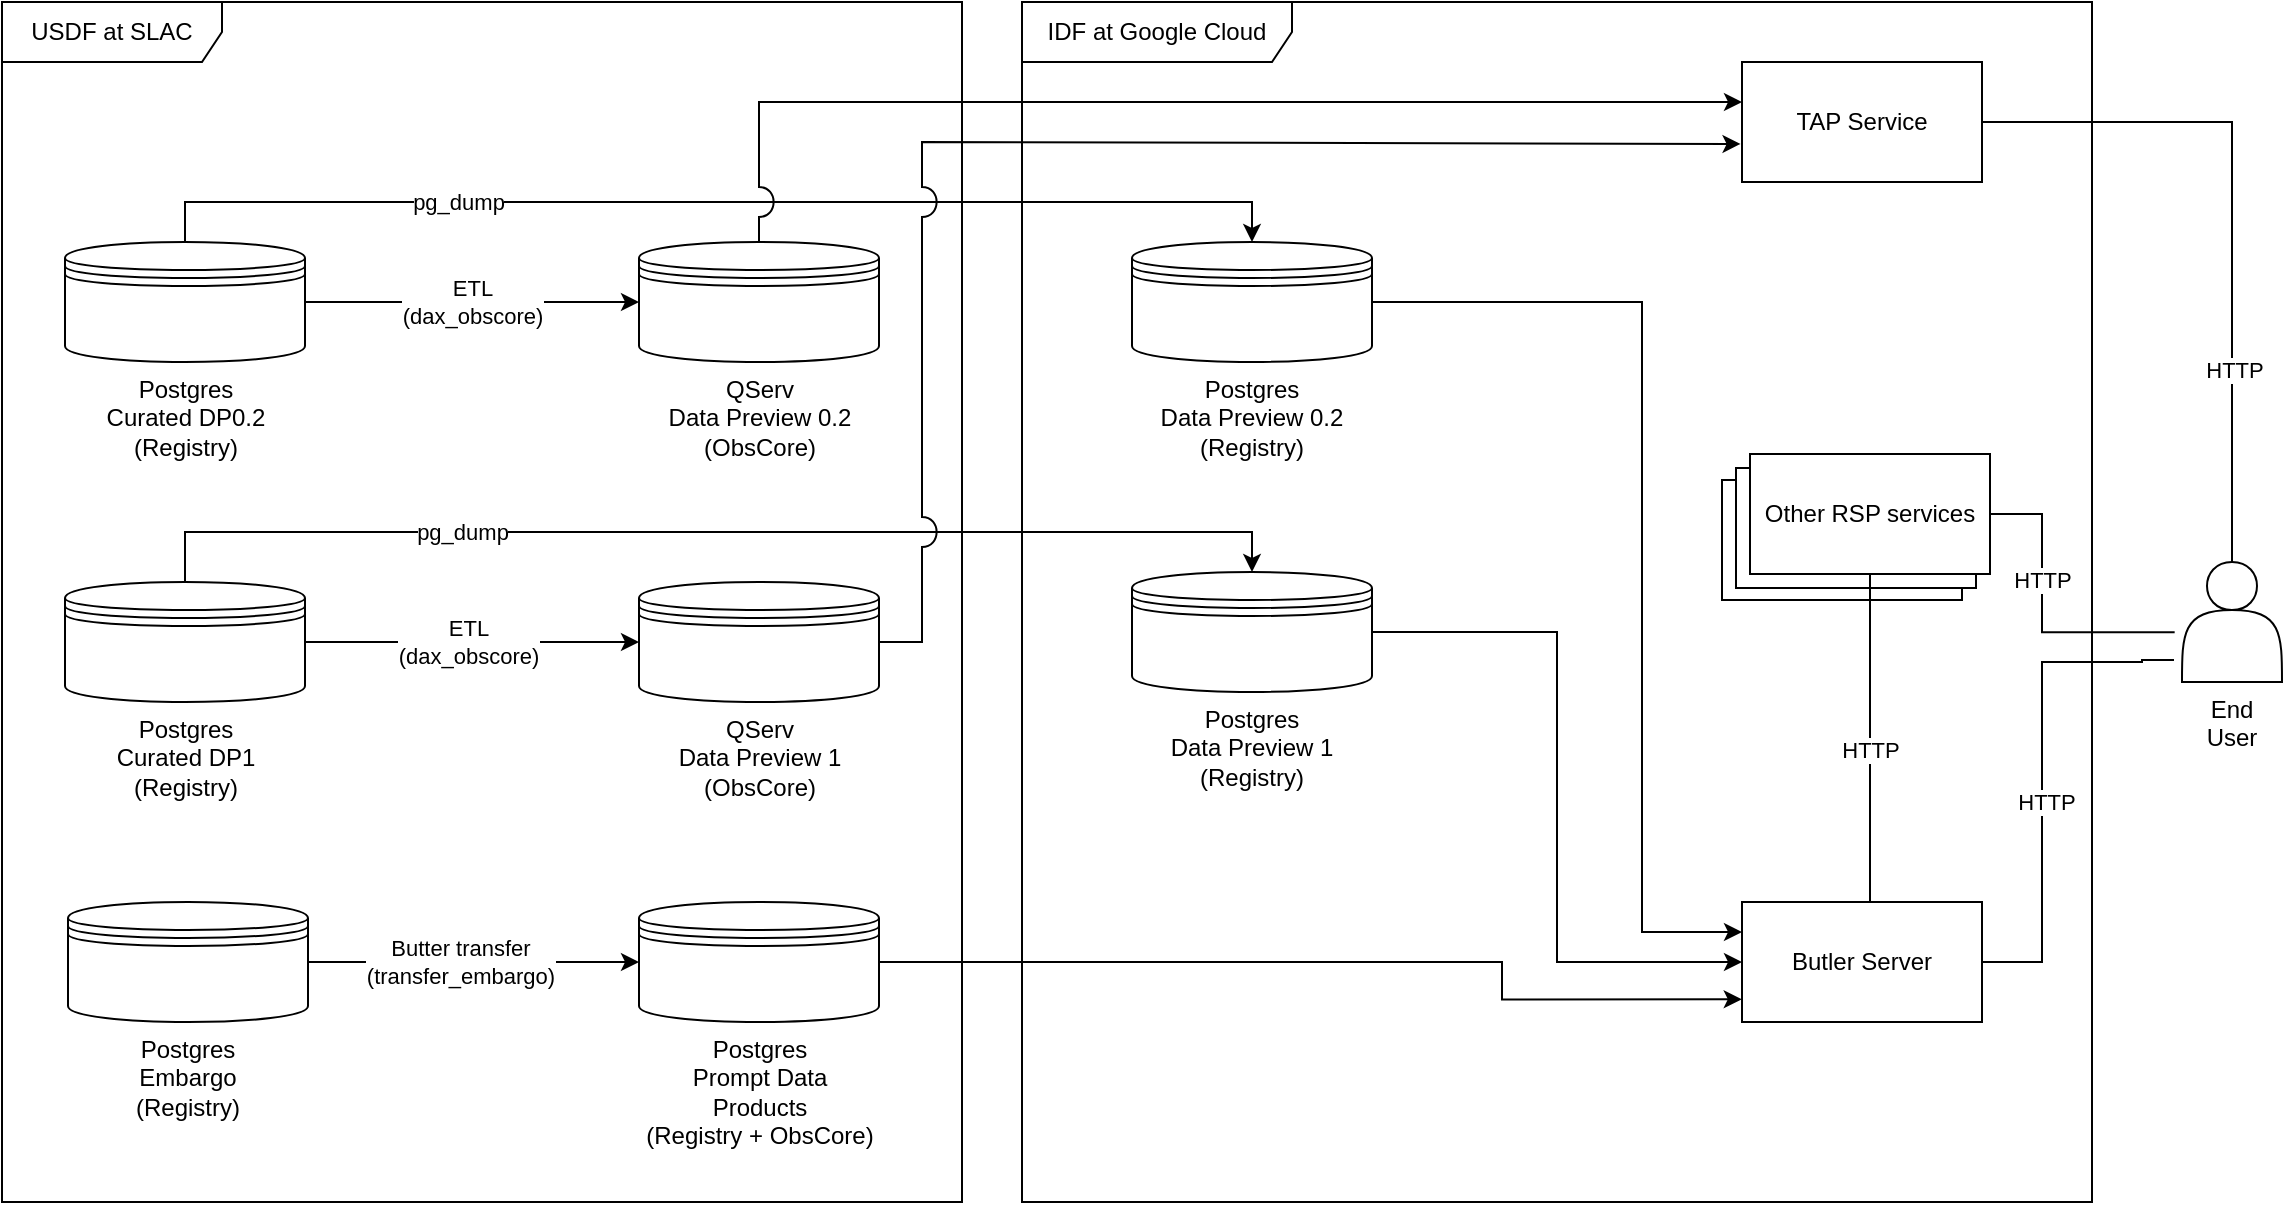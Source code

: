 <mxfile version="24.7.10">
  <diagram name="Page-1" id="g7Ma_bt6NdXgEJ_khHph">
    <mxGraphModel grid="1" page="1" gridSize="10" guides="1" tooltips="1" connect="1" arrows="1" fold="1" pageScale="1.4" pageWidth="850" pageHeight="1100" math="0" shadow="0">
      <root>
        <mxCell id="0" />
        <mxCell id="1" parent="0" />
        <mxCell id="FW5zcCrRFPeb0orKwMQ3-11" value="&lt;div&gt;QServ&lt;/div&gt;&lt;div&gt;Data Preview 0.2&lt;/div&gt;&lt;div&gt;(ObsCore)&lt;br&gt;&lt;/div&gt;" style="shape=datastore;whiteSpace=wrap;html=1;labelPosition=center;verticalLabelPosition=bottom;align=center;verticalAlign=top;" vertex="1" parent="1">
          <mxGeometry x="348.5" y="280" width="120" height="60" as="geometry" />
        </mxCell>
        <mxCell id="FW5zcCrRFPeb0orKwMQ3-52" style="edgeStyle=orthogonalEdgeStyle;rounded=0;orthogonalLoop=1;jettySize=auto;html=1;entryX=0;entryY=0.25;entryDx=0;entryDy=0;" edge="1" parent="1" source="FW5zcCrRFPeb0orKwMQ3-12" target="FW5zcCrRFPeb0orKwMQ3-13">
          <mxGeometry relative="1" as="geometry">
            <Array as="points">
              <mxPoint x="850" y="310" />
              <mxPoint x="850" y="625" />
            </Array>
          </mxGeometry>
        </mxCell>
        <mxCell id="FW5zcCrRFPeb0orKwMQ3-12" value="&lt;div&gt;Postgres&lt;/div&gt;&lt;div&gt;Data Preview 0.2&lt;/div&gt;&lt;div&gt;(Registry)&lt;br&gt;&lt;/div&gt;" style="shape=datastore;whiteSpace=wrap;html=1;labelPosition=center;verticalLabelPosition=bottom;align=center;verticalAlign=top;" vertex="1" parent="1">
          <mxGeometry x="595" y="280" width="120" height="60" as="geometry" />
        </mxCell>
        <mxCell id="FW5zcCrRFPeb0orKwMQ3-13" value="Butler Server" style="rounded=0;whiteSpace=wrap;html=1;" vertex="1" parent="1">
          <mxGeometry x="900" y="610" width="120" height="60" as="geometry" />
        </mxCell>
        <mxCell id="FW5zcCrRFPeb0orKwMQ3-14" value="&lt;div&gt;Postgres&lt;/div&gt;&lt;div&gt;Prompt Data Products&lt;br&gt;&lt;/div&gt;&lt;div&gt;(Registry + ObsCore)&lt;br&gt;&lt;/div&gt;" style="shape=datastore;whiteSpace=wrap;html=1;labelPosition=center;verticalLabelPosition=bottom;align=center;verticalAlign=top;" vertex="1" parent="1">
          <mxGeometry x="348.5" y="610" width="120" height="60" as="geometry" />
        </mxCell>
        <mxCell id="FW5zcCrRFPeb0orKwMQ3-15" value="TAP Service" style="rounded=0;whiteSpace=wrap;html=1;" vertex="1" parent="1">
          <mxGeometry x="900" y="190" width="120" height="60" as="geometry" />
        </mxCell>
        <mxCell id="FW5zcCrRFPeb0orKwMQ3-58" style="edgeStyle=orthogonalEdgeStyle;rounded=0;orthogonalLoop=1;jettySize=auto;html=1;entryX=1;entryY=0.5;entryDx=0;entryDy=0;exitX=0.5;exitY=0;exitDx=0;exitDy=0;endArrow=none;endFill=0;" edge="1" parent="1" source="FW5zcCrRFPeb0orKwMQ3-17" target="FW5zcCrRFPeb0orKwMQ3-15">
          <mxGeometry relative="1" as="geometry" />
        </mxCell>
        <mxCell id="FW5zcCrRFPeb0orKwMQ3-62" value="HTTP" style="edgeLabel;html=1;align=center;verticalAlign=middle;resizable=0;points=[];" connectable="0" vertex="1" parent="FW5zcCrRFPeb0orKwMQ3-58">
          <mxGeometry x="-0.443" y="-1" relative="1" as="geometry">
            <mxPoint as="offset" />
          </mxGeometry>
        </mxCell>
        <mxCell id="FW5zcCrRFPeb0orKwMQ3-60" style="edgeStyle=orthogonalEdgeStyle;rounded=0;orthogonalLoop=1;jettySize=auto;html=1;entryX=1;entryY=0.5;entryDx=0;entryDy=0;endArrow=none;endFill=0;" edge="1" parent="1" target="FW5zcCrRFPeb0orKwMQ3-13">
          <mxGeometry relative="1" as="geometry">
            <mxPoint x="1116" y="489" as="sourcePoint" />
            <Array as="points">
              <mxPoint x="1100" y="489" />
              <mxPoint x="1050" y="490" />
              <mxPoint x="1050" y="640" />
            </Array>
          </mxGeometry>
        </mxCell>
        <mxCell id="FW5zcCrRFPeb0orKwMQ3-61" value="HTTP" style="edgeLabel;html=1;align=center;verticalAlign=middle;resizable=0;points=[];" connectable="0" vertex="1" parent="FW5zcCrRFPeb0orKwMQ3-60">
          <mxGeometry x="0.106" y="2" relative="1" as="geometry">
            <mxPoint as="offset" />
          </mxGeometry>
        </mxCell>
        <mxCell id="FW5zcCrRFPeb0orKwMQ3-17" value="End User" style="shape=actor;whiteSpace=wrap;html=1;labelPosition=center;verticalLabelPosition=bottom;align=center;verticalAlign=top;" vertex="1" parent="1">
          <mxGeometry x="1120" y="440" width="50" height="60" as="geometry" />
        </mxCell>
        <mxCell id="FW5zcCrRFPeb0orKwMQ3-51" style="edgeStyle=orthogonalEdgeStyle;rounded=0;orthogonalLoop=1;jettySize=auto;html=1;entryX=0;entryY=0.5;entryDx=0;entryDy=0;" edge="1" parent="1" source="FW5zcCrRFPeb0orKwMQ3-24" target="FW5zcCrRFPeb0orKwMQ3-13">
          <mxGeometry relative="1" as="geometry" />
        </mxCell>
        <mxCell id="FW5zcCrRFPeb0orKwMQ3-24" value="&lt;div&gt;Postgres&lt;/div&gt;&lt;div&gt;Data Preview 1&lt;br&gt;&lt;/div&gt;&lt;div&gt;(Registry)&lt;br&gt;&lt;/div&gt;" style="shape=datastore;whiteSpace=wrap;html=1;labelPosition=center;verticalLabelPosition=bottom;align=center;verticalAlign=top;" vertex="1" parent="1">
          <mxGeometry x="595" y="445" width="120" height="60" as="geometry" />
        </mxCell>
        <mxCell id="FW5zcCrRFPeb0orKwMQ3-25" value="&lt;div&gt;QServ&lt;/div&gt;&lt;div&gt;Data Preview 1&lt;br&gt;&lt;/div&gt;&lt;div&gt;(ObsCore)&lt;br&gt;&lt;/div&gt;" style="shape=datastore;whiteSpace=wrap;html=1;labelPosition=center;verticalLabelPosition=bottom;align=center;verticalAlign=top;" vertex="1" parent="1">
          <mxGeometry x="348.5" y="450" width="120" height="60" as="geometry" />
        </mxCell>
        <mxCell id="FW5zcCrRFPeb0orKwMQ3-27" value="&lt;div&gt;USDF at SLAC&lt;/div&gt;" style="shape=umlFrame;whiteSpace=wrap;html=1;pointerEvents=0;width=110;height=30;" vertex="1" parent="1">
          <mxGeometry x="30" y="160" width="480" height="600" as="geometry" />
        </mxCell>
        <mxCell id="FW5zcCrRFPeb0orKwMQ3-28" value="&lt;div&gt;IDF at Google Cloud&lt;br&gt;&lt;/div&gt;" style="shape=umlFrame;whiteSpace=wrap;html=1;pointerEvents=0;width=135;height=30;" vertex="1" parent="1">
          <mxGeometry x="540" y="160" width="535" height="600" as="geometry" />
        </mxCell>
        <mxCell id="FW5zcCrRFPeb0orKwMQ3-32" style="edgeStyle=orthogonalEdgeStyle;rounded=0;orthogonalLoop=1;jettySize=auto;html=1;" edge="1" parent="1" source="FW5zcCrRFPeb0orKwMQ3-31" target="FW5zcCrRFPeb0orKwMQ3-25">
          <mxGeometry relative="1" as="geometry" />
        </mxCell>
        <mxCell id="FW5zcCrRFPeb0orKwMQ3-33" value="&lt;div&gt;ETL&lt;/div&gt;&lt;div&gt;(dax_obscore)&lt;br&gt;&lt;/div&gt;" style="edgeLabel;html=1;align=center;verticalAlign=middle;resizable=0;points=[];" connectable="0" vertex="1" parent="FW5zcCrRFPeb0orKwMQ3-32">
          <mxGeometry x="-0.024" relative="1" as="geometry">
            <mxPoint as="offset" />
          </mxGeometry>
        </mxCell>
        <mxCell id="FW5zcCrRFPeb0orKwMQ3-42" style="edgeStyle=orthogonalEdgeStyle;rounded=0;orthogonalLoop=1;jettySize=auto;html=1;entryX=0.5;entryY=0;entryDx=0;entryDy=0;" edge="1" parent="1" source="FW5zcCrRFPeb0orKwMQ3-31" target="FW5zcCrRFPeb0orKwMQ3-24">
          <mxGeometry relative="1" as="geometry">
            <Array as="points">
              <mxPoint x="122" y="425" />
              <mxPoint x="655" y="425" />
            </Array>
          </mxGeometry>
        </mxCell>
        <mxCell id="FW5zcCrRFPeb0orKwMQ3-43" value="pg_dump" style="edgeLabel;html=1;align=center;verticalAlign=middle;resizable=0;points=[];" connectable="0" vertex="1" parent="FW5zcCrRFPeb0orKwMQ3-42">
          <mxGeometry x="-0.469" y="-1" relative="1" as="geometry">
            <mxPoint x="10" y="-1" as="offset" />
          </mxGeometry>
        </mxCell>
        <mxCell id="FW5zcCrRFPeb0orKwMQ3-31" value="&lt;div&gt;Postgres&lt;br&gt;&lt;/div&gt;&lt;div&gt;Curated DP1&lt;br&gt;&lt;/div&gt;&lt;div&gt;(Registry)&lt;br&gt;&lt;/div&gt;" style="shape=datastore;whiteSpace=wrap;html=1;labelPosition=center;verticalLabelPosition=bottom;align=center;verticalAlign=top;" vertex="1" parent="1">
          <mxGeometry x="61.5" y="450" width="120" height="60" as="geometry" />
        </mxCell>
        <mxCell id="FW5zcCrRFPeb0orKwMQ3-35" style="edgeStyle=orthogonalEdgeStyle;rounded=0;orthogonalLoop=1;jettySize=auto;html=1;entryX=0;entryY=0.5;entryDx=0;entryDy=0;" edge="1" parent="1" source="FW5zcCrRFPeb0orKwMQ3-34" target="FW5zcCrRFPeb0orKwMQ3-14">
          <mxGeometry relative="1" as="geometry" />
        </mxCell>
        <mxCell id="FW5zcCrRFPeb0orKwMQ3-36" value="&lt;div&gt;Butter transfer&lt;/div&gt;&lt;div&gt;(transfer_embargo)&lt;br&gt;&lt;/div&gt;" style="edgeLabel;html=1;align=center;verticalAlign=middle;resizable=0;points=[];" connectable="0" vertex="1" parent="FW5zcCrRFPeb0orKwMQ3-35">
          <mxGeometry x="-0.286" y="1" relative="1" as="geometry">
            <mxPoint x="17" y="1" as="offset" />
          </mxGeometry>
        </mxCell>
        <mxCell id="FW5zcCrRFPeb0orKwMQ3-34" value="&lt;div&gt;Postgres&lt;/div&gt;&lt;div&gt;Embargo&lt;br&gt;&lt;/div&gt;&lt;div&gt;(Registry)&lt;br&gt;&lt;/div&gt;" style="shape=datastore;whiteSpace=wrap;html=1;labelPosition=center;verticalLabelPosition=bottom;align=center;verticalAlign=top;" vertex="1" parent="1">
          <mxGeometry x="63" y="610" width="120" height="60" as="geometry" />
        </mxCell>
        <mxCell id="FW5zcCrRFPeb0orKwMQ3-40" style="edgeStyle=orthogonalEdgeStyle;rounded=0;orthogonalLoop=1;jettySize=auto;html=1;entryX=0;entryY=0.5;entryDx=0;entryDy=0;" edge="1" parent="1" source="FW5zcCrRFPeb0orKwMQ3-39" target="FW5zcCrRFPeb0orKwMQ3-11">
          <mxGeometry relative="1" as="geometry" />
        </mxCell>
        <mxCell id="FW5zcCrRFPeb0orKwMQ3-41" value="&lt;div&gt;ETL&lt;/div&gt;&lt;div&gt;(dax_obscore)&lt;/div&gt;" style="edgeLabel;html=1;align=center;verticalAlign=middle;resizable=0;points=[];" connectable="0" vertex="1" parent="FW5zcCrRFPeb0orKwMQ3-40">
          <mxGeometry x="0.19" y="-1" relative="1" as="geometry">
            <mxPoint x="-16" y="-1" as="offset" />
          </mxGeometry>
        </mxCell>
        <mxCell id="FW5zcCrRFPeb0orKwMQ3-39" value="&lt;div&gt;Postgres&lt;br&gt;&lt;/div&gt;&lt;div&gt;Curated DP0.2&lt;br&gt;&lt;/div&gt;&lt;div&gt;(Registry)&lt;br&gt;&lt;/div&gt;" style="shape=datastore;whiteSpace=wrap;html=1;labelPosition=center;verticalLabelPosition=bottom;align=center;verticalAlign=top;" vertex="1" parent="1">
          <mxGeometry x="61.5" y="280" width="120" height="60" as="geometry" />
        </mxCell>
        <mxCell id="FW5zcCrRFPeb0orKwMQ3-44" style="edgeStyle=orthogonalEdgeStyle;rounded=0;orthogonalLoop=1;jettySize=auto;html=1;entryX=0.5;entryY=0;entryDx=0;entryDy=0;" edge="1" parent="1" source="FW5zcCrRFPeb0orKwMQ3-39" target="FW5zcCrRFPeb0orKwMQ3-12">
          <mxGeometry relative="1" as="geometry">
            <Array as="points">
              <mxPoint x="122" y="260" />
              <mxPoint x="655" y="260" />
            </Array>
          </mxGeometry>
        </mxCell>
        <mxCell id="FW5zcCrRFPeb0orKwMQ3-45" value="pg_dump" style="edgeLabel;html=1;align=center;verticalAlign=middle;resizable=0;points=[];" connectable="0" vertex="1" parent="FW5zcCrRFPeb0orKwMQ3-44">
          <mxGeometry x="-0.509" relative="1" as="geometry">
            <mxPoint x="15" as="offset" />
          </mxGeometry>
        </mxCell>
        <mxCell id="FW5zcCrRFPeb0orKwMQ3-46" style="edgeStyle=orthogonalEdgeStyle;rounded=0;orthogonalLoop=1;jettySize=auto;html=1;exitX=0.5;exitY=0;exitDx=0;exitDy=0;jumpStyle=arc;jumpSize=15;" edge="1" parent="1" source="FW5zcCrRFPeb0orKwMQ3-11" target="FW5zcCrRFPeb0orKwMQ3-15">
          <mxGeometry relative="1" as="geometry">
            <mxPoint x="950" y="210" as="targetPoint" />
            <Array as="points">
              <mxPoint x="409" y="210" />
            </Array>
          </mxGeometry>
        </mxCell>
        <mxCell id="FW5zcCrRFPeb0orKwMQ3-48" style="edgeStyle=orthogonalEdgeStyle;rounded=0;orthogonalLoop=1;jettySize=auto;html=1;jumpStyle=arc;jumpSize=15;entryX=-0.006;entryY=0.683;entryDx=0;entryDy=0;entryPerimeter=0;" edge="1" parent="1" source="FW5zcCrRFPeb0orKwMQ3-25" target="FW5zcCrRFPeb0orKwMQ3-15">
          <mxGeometry relative="1" as="geometry">
            <mxPoint x="889" y="230" as="targetPoint" />
            <Array as="points">
              <mxPoint x="490" y="480" />
              <mxPoint x="490" y="230" />
              <mxPoint x="889" y="230" />
              <mxPoint x="889" y="231" />
            </Array>
          </mxGeometry>
        </mxCell>
        <mxCell id="FW5zcCrRFPeb0orKwMQ3-50" style="edgeStyle=orthogonalEdgeStyle;rounded=0;orthogonalLoop=1;jettySize=auto;html=1;entryX=-0.001;entryY=0.811;entryDx=0;entryDy=0;entryPerimeter=0;" edge="1" parent="1" source="FW5zcCrRFPeb0orKwMQ3-14" target="FW5zcCrRFPeb0orKwMQ3-13">
          <mxGeometry relative="1" as="geometry">
            <Array as="points">
              <mxPoint x="780" y="640" />
              <mxPoint x="780" y="659" />
            </Array>
          </mxGeometry>
        </mxCell>
        <mxCell id="FW5zcCrRFPeb0orKwMQ3-54" value="" style="group" connectable="0" vertex="1" parent="1">
          <mxGeometry x="890" y="386" width="134" height="73" as="geometry" />
        </mxCell>
        <mxCell id="FW5zcCrRFPeb0orKwMQ3-20" value="" style="rounded=0;whiteSpace=wrap;html=1;" vertex="1" parent="FW5zcCrRFPeb0orKwMQ3-54">
          <mxGeometry y="13" width="120" height="60" as="geometry" />
        </mxCell>
        <mxCell id="FW5zcCrRFPeb0orKwMQ3-19" value="" style="rounded=0;whiteSpace=wrap;html=1;" vertex="1" parent="FW5zcCrRFPeb0orKwMQ3-54">
          <mxGeometry x="7" y="7" width="120" height="60" as="geometry" />
        </mxCell>
        <mxCell id="FW5zcCrRFPeb0orKwMQ3-63" style="edgeStyle=orthogonalEdgeStyle;rounded=0;orthogonalLoop=1;jettySize=auto;html=1;endArrow=none;endFill=0;" edge="1" parent="FW5zcCrRFPeb0orKwMQ3-54" source="FW5zcCrRFPeb0orKwMQ3-18">
          <mxGeometry relative="1" as="geometry">
            <mxPoint x="226.333" y="89.111" as="targetPoint" />
            <Array as="points">
              <mxPoint x="160" y="30" />
              <mxPoint x="160" y="89" />
            </Array>
          </mxGeometry>
        </mxCell>
        <mxCell id="FW5zcCrRFPeb0orKwMQ3-64" value="HTTP" style="edgeLabel;html=1;align=center;verticalAlign=middle;resizable=0;points=[];" connectable="0" vertex="1" parent="FW5zcCrRFPeb0orKwMQ3-63">
          <mxGeometry x="-0.228" relative="1" as="geometry">
            <mxPoint as="offset" />
          </mxGeometry>
        </mxCell>
        <mxCell id="FW5zcCrRFPeb0orKwMQ3-18" value="Other RSP services" style="rounded=0;whiteSpace=wrap;html=1;" vertex="1" parent="FW5zcCrRFPeb0orKwMQ3-54">
          <mxGeometry x="14" width="120" height="60" as="geometry" />
        </mxCell>
        <mxCell id="FW5zcCrRFPeb0orKwMQ3-56" style="rounded=0;orthogonalLoop=1;jettySize=auto;html=1;endArrow=none;endFill=0;" edge="1" parent="1" source="FW5zcCrRFPeb0orKwMQ3-18">
          <mxGeometry relative="1" as="geometry">
            <mxPoint x="964" y="610" as="targetPoint" />
          </mxGeometry>
        </mxCell>
        <mxCell id="FW5zcCrRFPeb0orKwMQ3-57" value="HTTP" style="edgeLabel;html=1;align=center;verticalAlign=middle;resizable=0;points=[];" connectable="0" vertex="1" parent="FW5zcCrRFPeb0orKwMQ3-56">
          <mxGeometry x="0.07" relative="1" as="geometry">
            <mxPoint as="offset" />
          </mxGeometry>
        </mxCell>
      </root>
    </mxGraphModel>
  </diagram>
</mxfile>
